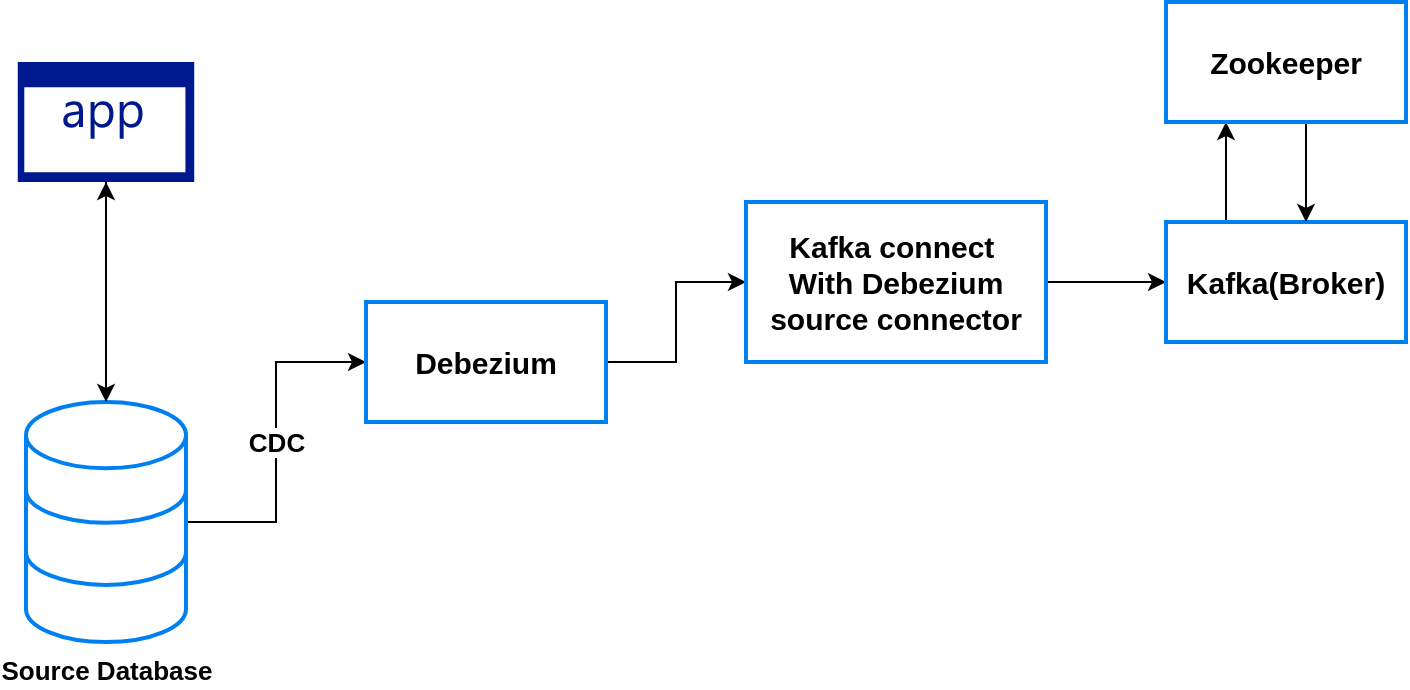 <mxfile version="13.10.0" type="device"><diagram id="x8tbihMZdHFUPu1ADgfF" name="Page-1"><mxGraphModel dx="1422" dy="1894" grid="1" gridSize="10" guides="1" tooltips="1" connect="1" arrows="1" fold="1" page="1" pageScale="1" pageWidth="850" pageHeight="1100" math="0" shadow="0"><root><mxCell id="0"/><mxCell id="1" parent="0"/><mxCell id="2nk--dIM-fLhcLodJtja-8" value="CDC" style="edgeStyle=orthogonalEdgeStyle;rounded=0;orthogonalLoop=1;jettySize=auto;html=1;fontStyle=1;fontSize=13;" edge="1" parent="1" source="2nk--dIM-fLhcLodJtja-6" target="2nk--dIM-fLhcLodJtja-7"><mxGeometry relative="1" as="geometry"/></mxCell><mxCell id="2nk--dIM-fLhcLodJtja-13" value="" style="edgeStyle=orthogonalEdgeStyle;rounded=0;orthogonalLoop=1;jettySize=auto;html=1;fontSize=13;entryX=0.5;entryY=1;entryDx=0;entryDy=0;entryPerimeter=0;" edge="1" parent="1" source="2nk--dIM-fLhcLodJtja-6" target="2nk--dIM-fLhcLodJtja-15"><mxGeometry relative="1" as="geometry"><mxPoint x="90" y="-1010" as="targetPoint"/></mxGeometry></mxCell><mxCell id="2nk--dIM-fLhcLodJtja-6" value="Source Database" style="html=1;verticalLabelPosition=bottom;align=center;labelBackgroundColor=#ffffff;verticalAlign=top;strokeWidth=2;strokeColor=#0080F0;shadow=0;dashed=0;shape=mxgraph.ios7.icons.data;fontStyle=1;fontSize=13;" vertex="1" parent="1"><mxGeometry x="50" y="-890" width="80" height="120" as="geometry"/></mxCell><mxCell id="2nk--dIM-fLhcLodJtja-11" value="" style="edgeStyle=orthogonalEdgeStyle;rounded=0;orthogonalLoop=1;jettySize=auto;html=1;fontSize=13;" edge="1" parent="1" source="2nk--dIM-fLhcLodJtja-7" target="2nk--dIM-fLhcLodJtja-10"><mxGeometry relative="1" as="geometry"/></mxCell><mxCell id="2nk--dIM-fLhcLodJtja-7" value="Debezium" style="whiteSpace=wrap;html=1;shadow=0;dashed=0;verticalAlign=middle;strokeColor=#0080F0;strokeWidth=2;labelBackgroundColor=#ffffff;fontStyle=1;fontSize=15;" vertex="1" parent="1"><mxGeometry x="220" y="-940" width="120" height="60" as="geometry"/></mxCell><mxCell id="2nk--dIM-fLhcLodJtja-18" value="" style="edgeStyle=orthogonalEdgeStyle;rounded=0;orthogonalLoop=1;jettySize=auto;html=1;fontSize=13;" edge="1" parent="1" source="2nk--dIM-fLhcLodJtja-10" target="2nk--dIM-fLhcLodJtja-17"><mxGeometry relative="1" as="geometry"/></mxCell><mxCell id="2nk--dIM-fLhcLodJtja-10" value="Kafka connect&amp;nbsp;&lt;br&gt;With Debezium&lt;br&gt;source connector" style="whiteSpace=wrap;html=1;shadow=0;dashed=0;verticalAlign=middle;strokeColor=#0080F0;strokeWidth=2;labelBackgroundColor=#ffffff;fontStyle=1;fontSize=15;" vertex="1" parent="1"><mxGeometry x="410" y="-990" width="150" height="80" as="geometry"/></mxCell><mxCell id="2nk--dIM-fLhcLodJtja-16" style="edgeStyle=orthogonalEdgeStyle;rounded=0;orthogonalLoop=1;jettySize=auto;html=1;fontSize=13;" edge="1" parent="1" source="2nk--dIM-fLhcLodJtja-15" target="2nk--dIM-fLhcLodJtja-6"><mxGeometry relative="1" as="geometry"/></mxCell><mxCell id="2nk--dIM-fLhcLodJtja-15" value="" style="aspect=fixed;pointerEvents=1;shadow=0;dashed=0;html=1;strokeColor=none;labelPosition=center;verticalLabelPosition=bottom;verticalAlign=top;align=center;fillColor=#00188D;shape=mxgraph.mscae.enterprise.application;fontSize=13;" vertex="1" parent="1"><mxGeometry x="45.88" y="-1060" width="88.24" height="60" as="geometry"/></mxCell><mxCell id="2nk--dIM-fLhcLodJtja-24" style="edgeStyle=orthogonalEdgeStyle;rounded=0;orthogonalLoop=1;jettySize=auto;html=1;exitX=0.25;exitY=0;exitDx=0;exitDy=0;entryX=0.25;entryY=1;entryDx=0;entryDy=0;fontSize=13;" edge="1" parent="1" source="2nk--dIM-fLhcLodJtja-17" target="2nk--dIM-fLhcLodJtja-19"><mxGeometry relative="1" as="geometry"/></mxCell><mxCell id="2nk--dIM-fLhcLodJtja-17" value="Kafka(Broker)" style="whiteSpace=wrap;html=1;shadow=0;dashed=0;fontSize=15;fontStyle=1;strokeColor=#0080F0;strokeWidth=2;labelBackgroundColor=#ffffff;" vertex="1" parent="1"><mxGeometry x="620" y="-980" width="120" height="60" as="geometry"/></mxCell><mxCell id="2nk--dIM-fLhcLodJtja-21" style="edgeStyle=orthogonalEdgeStyle;rounded=0;orthogonalLoop=1;jettySize=auto;html=1;fontSize=13;" edge="1" parent="1" source="2nk--dIM-fLhcLodJtja-19"><mxGeometry relative="1" as="geometry"><mxPoint x="690" y="-980" as="targetPoint"/><Array as="points"><mxPoint x="690" y="-980"/></Array></mxGeometry></mxCell><mxCell id="2nk--dIM-fLhcLodJtja-19" value="Zookeeper" style="whiteSpace=wrap;html=1;shadow=0;dashed=0;fontSize=15;fontStyle=1;strokeColor=#0080F0;strokeWidth=2;labelBackgroundColor=#ffffff;" vertex="1" parent="1"><mxGeometry x="620" y="-1090" width="120" height="60" as="geometry"/></mxCell></root></mxGraphModel></diagram></mxfile>